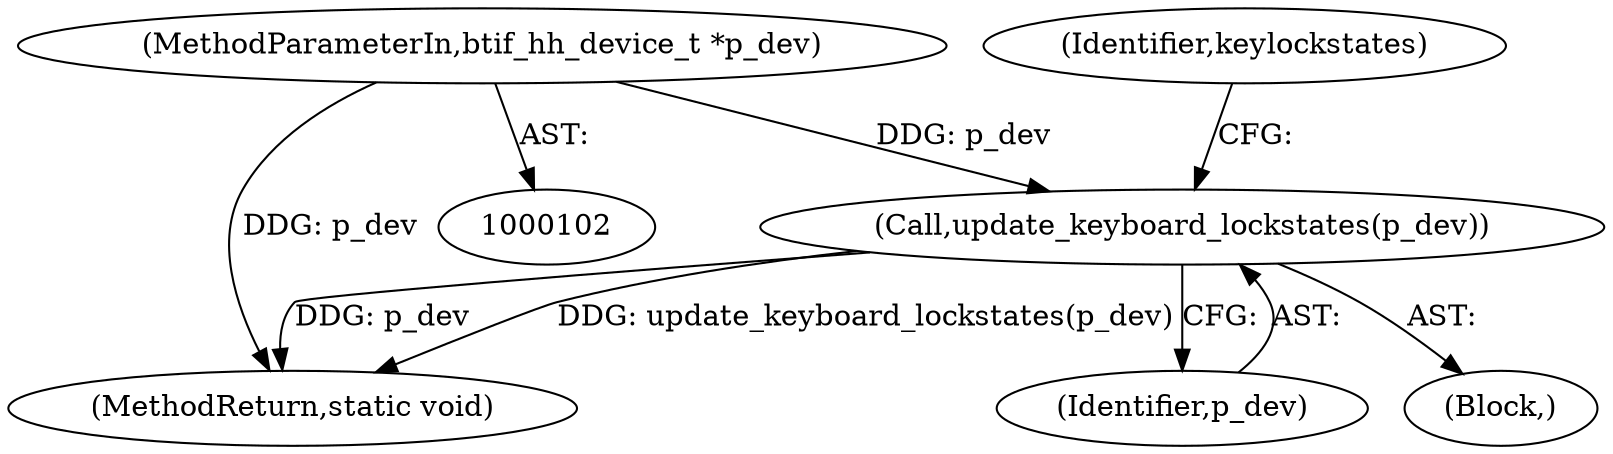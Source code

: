 digraph "0_Android_472271b153c5dc53c28beac55480a8d8434b2d5c_14@API" {
"1000106" [label="(Call,update_keyboard_lockstates(p_dev))"];
"1000103" [label="(MethodParameterIn,btif_hh_device_t *p_dev)"];
"1000104" [label="(Block,)"];
"1000109" [label="(Identifier,keylockstates)"];
"1000106" [label="(Call,update_keyboard_lockstates(p_dev))"];
"1000124" [label="(MethodReturn,static void)"];
"1000103" [label="(MethodParameterIn,btif_hh_device_t *p_dev)"];
"1000107" [label="(Identifier,p_dev)"];
"1000106" -> "1000104"  [label="AST: "];
"1000106" -> "1000107"  [label="CFG: "];
"1000107" -> "1000106"  [label="AST: "];
"1000109" -> "1000106"  [label="CFG: "];
"1000106" -> "1000124"  [label="DDG: p_dev"];
"1000106" -> "1000124"  [label="DDG: update_keyboard_lockstates(p_dev)"];
"1000103" -> "1000106"  [label="DDG: p_dev"];
"1000103" -> "1000102"  [label="AST: "];
"1000103" -> "1000124"  [label="DDG: p_dev"];
}
